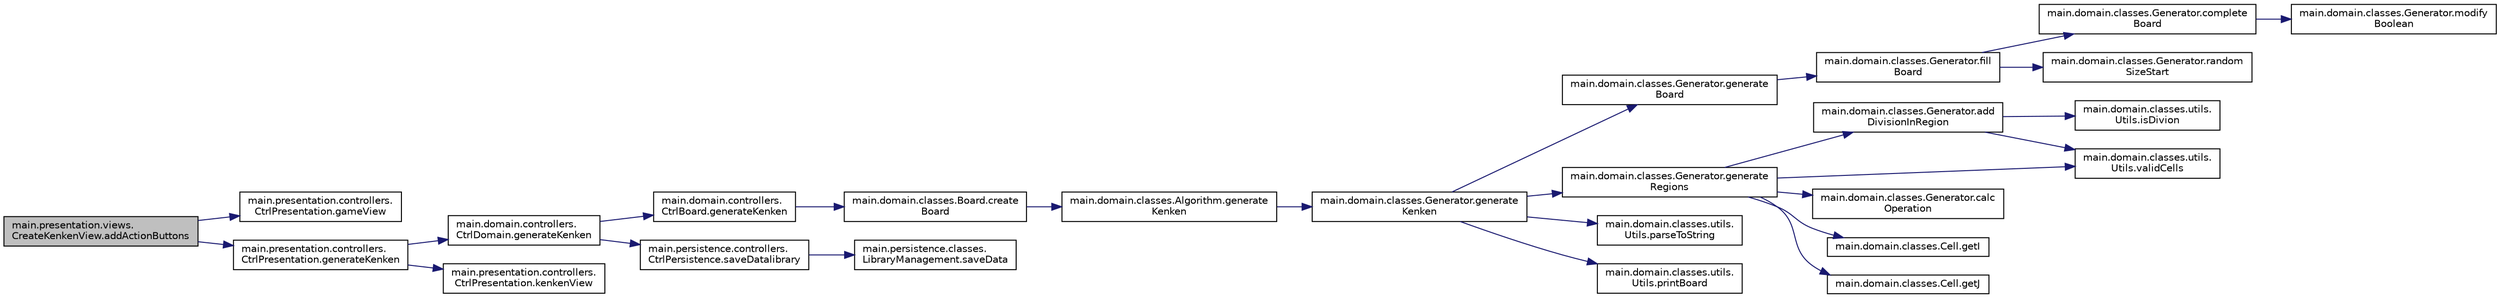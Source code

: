 digraph "main.presentation.views.CreateKenkenView.addActionButtons"
{
 // INTERACTIVE_SVG=YES
 // LATEX_PDF_SIZE
  edge [fontname="Helvetica",fontsize="10",labelfontname="Helvetica",labelfontsize="10"];
  node [fontname="Helvetica",fontsize="10",shape=record];
  rankdir="LR";
  Node1 [label="main.presentation.views.\lCreateKenkenView.addActionButtons",height=0.2,width=0.4,color="black", fillcolor="grey75", style="filled", fontcolor="black",tooltip=" "];
  Node1 -> Node2 [color="midnightblue",fontsize="10",style="solid",fontname="Helvetica"];
  Node2 [label="main.presentation.controllers.\lCtrlPresentation.gameView",height=0.2,width=0.4,color="black", fillcolor="white", style="filled",URL="$classmain_1_1presentation_1_1controllers_1_1CtrlPresentation.html#ad58fae9a0e5aa384fd0fa2abdce0cb97",tooltip=" "];
  Node1 -> Node3 [color="midnightblue",fontsize="10",style="solid",fontname="Helvetica"];
  Node3 [label="main.presentation.controllers.\lCtrlPresentation.generateKenken",height=0.2,width=0.4,color="black", fillcolor="white", style="filled",URL="$classmain_1_1presentation_1_1controllers_1_1CtrlPresentation.html#ab171f26cd1e84ff1abcb8652ad4e5644",tooltip=" "];
  Node3 -> Node4 [color="midnightblue",fontsize="10",style="solid",fontname="Helvetica"];
  Node4 [label="main.domain.controllers.\lCtrlDomain.generateKenken",height=0.2,width=0.4,color="black", fillcolor="white", style="filled",URL="$classmain_1_1domain_1_1controllers_1_1CtrlDomain.html#a93eef0b812e03ba43255051116879e4d",tooltip=" "];
  Node4 -> Node5 [color="midnightblue",fontsize="10",style="solid",fontname="Helvetica"];
  Node5 [label="main.domain.controllers.\lCtrlBoard.generateKenken",height=0.2,width=0.4,color="black", fillcolor="white", style="filled",URL="$classmain_1_1domain_1_1controllers_1_1CtrlBoard.html#ab9d2309bdd6cc194b633e0afbf5f9ec7",tooltip=" "];
  Node5 -> Node6 [color="midnightblue",fontsize="10",style="solid",fontname="Helvetica"];
  Node6 [label="main.domain.classes.Board.create\lBoard",height=0.2,width=0.4,color="black", fillcolor="white", style="filled",URL="$classmain_1_1domain_1_1classes_1_1Board.html#a3ac5327ca0b44158340c395d682c507c",tooltip=" "];
  Node6 -> Node7 [color="midnightblue",fontsize="10",style="solid",fontname="Helvetica"];
  Node7 [label="main.domain.classes.Algorithm.generate\lKenken",height=0.2,width=0.4,color="black", fillcolor="white", style="filled",URL="$classmain_1_1domain_1_1classes_1_1Algorithm.html#a9beeb065aa30483f32b08f30c6ab77f2",tooltip=" "];
  Node7 -> Node8 [color="midnightblue",fontsize="10",style="solid",fontname="Helvetica"];
  Node8 [label="main.domain.classes.Generator.generate\lKenken",height=0.2,width=0.4,color="black", fillcolor="white", style="filled",URL="$classmain_1_1domain_1_1classes_1_1Generator.html#a0c2d920677428541d15f745afd922794",tooltip=" "];
  Node8 -> Node9 [color="midnightblue",fontsize="10",style="solid",fontname="Helvetica"];
  Node9 [label="main.domain.classes.Generator.generate\lBoard",height=0.2,width=0.4,color="black", fillcolor="white", style="filled",URL="$classmain_1_1domain_1_1classes_1_1Generator.html#a7cd8518db1d51f04f266e9d0acbcad79",tooltip=" "];
  Node9 -> Node10 [color="midnightblue",fontsize="10",style="solid",fontname="Helvetica"];
  Node10 [label="main.domain.classes.Generator.fill\lBoard",height=0.2,width=0.4,color="black", fillcolor="white", style="filled",URL="$classmain_1_1domain_1_1classes_1_1Generator.html#ab10cb17e55f2b685338e45abab8666bd",tooltip=" "];
  Node10 -> Node11 [color="midnightblue",fontsize="10",style="solid",fontname="Helvetica"];
  Node11 [label="main.domain.classes.Generator.complete\lBoard",height=0.2,width=0.4,color="black", fillcolor="white", style="filled",URL="$classmain_1_1domain_1_1classes_1_1Generator.html#acf0175945e44217aae57e8c620922e56",tooltip=" "];
  Node11 -> Node12 [color="midnightblue",fontsize="10",style="solid",fontname="Helvetica"];
  Node12 [label="main.domain.classes.Generator.modify\lBoolean",height=0.2,width=0.4,color="black", fillcolor="white", style="filled",URL="$classmain_1_1domain_1_1classes_1_1Generator.html#a60253f625cf677c55fba4d4305946c72",tooltip=" "];
  Node10 -> Node13 [color="midnightblue",fontsize="10",style="solid",fontname="Helvetica"];
  Node13 [label="main.domain.classes.Generator.random\lSizeStart",height=0.2,width=0.4,color="black", fillcolor="white", style="filled",URL="$classmain_1_1domain_1_1classes_1_1Generator.html#a56112239f124fc588aa0ff3d2f868d72",tooltip=" "];
  Node8 -> Node14 [color="midnightblue",fontsize="10",style="solid",fontname="Helvetica"];
  Node14 [label="main.domain.classes.Generator.generate\lRegions",height=0.2,width=0.4,color="black", fillcolor="white", style="filled",URL="$classmain_1_1domain_1_1classes_1_1Generator.html#aab45d652ae5368183ad4a8089ce4eca6",tooltip=" "];
  Node14 -> Node15 [color="midnightblue",fontsize="10",style="solid",fontname="Helvetica"];
  Node15 [label="main.domain.classes.Generator.add\lDivisionInRegion",height=0.2,width=0.4,color="black", fillcolor="white", style="filled",URL="$classmain_1_1domain_1_1classes_1_1Generator.html#a9bed63d52ccc46ef654e4ffd9dd4ebbc",tooltip=" "];
  Node15 -> Node16 [color="midnightblue",fontsize="10",style="solid",fontname="Helvetica"];
  Node16 [label="main.domain.classes.utils.\lUtils.isDivion",height=0.2,width=0.4,color="black", fillcolor="white", style="filled",URL="$classmain_1_1domain_1_1classes_1_1utils_1_1Utils.html#a2b5c75289e45e61e6fb4385e6c07da80",tooltip=" "];
  Node15 -> Node17 [color="midnightblue",fontsize="10",style="solid",fontname="Helvetica"];
  Node17 [label="main.domain.classes.utils.\lUtils.validCells",height=0.2,width=0.4,color="black", fillcolor="white", style="filled",URL="$classmain_1_1domain_1_1classes_1_1utils_1_1Utils.html#ad29ef71adf5efc1f08b59dd87248e151",tooltip=" "];
  Node14 -> Node18 [color="midnightblue",fontsize="10",style="solid",fontname="Helvetica"];
  Node18 [label="main.domain.classes.Generator.calc\lOperation",height=0.2,width=0.4,color="black", fillcolor="white", style="filled",URL="$classmain_1_1domain_1_1classes_1_1Generator.html#a1cff8029ef5b3b94e35437dcb8ae39e5",tooltip=" "];
  Node14 -> Node19 [color="midnightblue",fontsize="10",style="solid",fontname="Helvetica"];
  Node19 [label="main.domain.classes.Cell.getI",height=0.2,width=0.4,color="black", fillcolor="white", style="filled",URL="$classmain_1_1domain_1_1classes_1_1Cell.html#a0648b98b65cf154a898939b965e69606",tooltip=" "];
  Node14 -> Node20 [color="midnightblue",fontsize="10",style="solid",fontname="Helvetica"];
  Node20 [label="main.domain.classes.Cell.getJ",height=0.2,width=0.4,color="black", fillcolor="white", style="filled",URL="$classmain_1_1domain_1_1classes_1_1Cell.html#a2f0d5bb53e40dfcd195e32b6a1faebf3",tooltip=" "];
  Node14 -> Node17 [color="midnightblue",fontsize="10",style="solid",fontname="Helvetica"];
  Node8 -> Node21 [color="midnightblue",fontsize="10",style="solid",fontname="Helvetica"];
  Node21 [label="main.domain.classes.utils.\lUtils.parseToString",height=0.2,width=0.4,color="black", fillcolor="white", style="filled",URL="$classmain_1_1domain_1_1classes_1_1utils_1_1Utils.html#a837869b3fde4010188dc8f8818233ae2",tooltip=" "];
  Node8 -> Node22 [color="midnightblue",fontsize="10",style="solid",fontname="Helvetica"];
  Node22 [label="main.domain.classes.utils.\lUtils.printBoard",height=0.2,width=0.4,color="black", fillcolor="white", style="filled",URL="$classmain_1_1domain_1_1classes_1_1utils_1_1Utils.html#a5a188e41d6fdb615e907c18edd9fcbe1",tooltip=" "];
  Node4 -> Node23 [color="midnightblue",fontsize="10",style="solid",fontname="Helvetica"];
  Node23 [label="main.persistence.controllers.\lCtrlPersistence.saveDatalibrary",height=0.2,width=0.4,color="black", fillcolor="white", style="filled",URL="$classmain_1_1persistence_1_1controllers_1_1CtrlPersistence.html#a065f7c2f6fd1f376bfa19d56e39b7ec7",tooltip=" "];
  Node23 -> Node24 [color="midnightblue",fontsize="10",style="solid",fontname="Helvetica"];
  Node24 [label="main.persistence.classes.\lLibraryManagement.saveData",height=0.2,width=0.4,color="black", fillcolor="white", style="filled",URL="$classmain_1_1persistence_1_1classes_1_1LibraryManagement.html#ace5157889e5ab7cb34446d6f74168f5c",tooltip=" "];
  Node3 -> Node25 [color="midnightblue",fontsize="10",style="solid",fontname="Helvetica"];
  Node25 [label="main.presentation.controllers.\lCtrlPresentation.kenkenView",height=0.2,width=0.4,color="black", fillcolor="white", style="filled",URL="$classmain_1_1presentation_1_1controllers_1_1CtrlPresentation.html#a439aa4be3db059d2a8fbfdd3e2dfc914",tooltip=" "];
}
